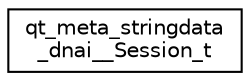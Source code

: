 digraph "Graphical Class Hierarchy"
{
  edge [fontname="Helvetica",fontsize="10",labelfontname="Helvetica",labelfontsize="10"];
  node [fontname="Helvetica",fontsize="10",shape=record];
  rankdir="LR";
  Node1 [label="qt_meta_stringdata\l_dnai__Session_t",height=0.2,width=0.4,color="black", fillcolor="white", style="filled",URL="$structqt__meta__stringdata__dnai_____session__t.html"];
}
